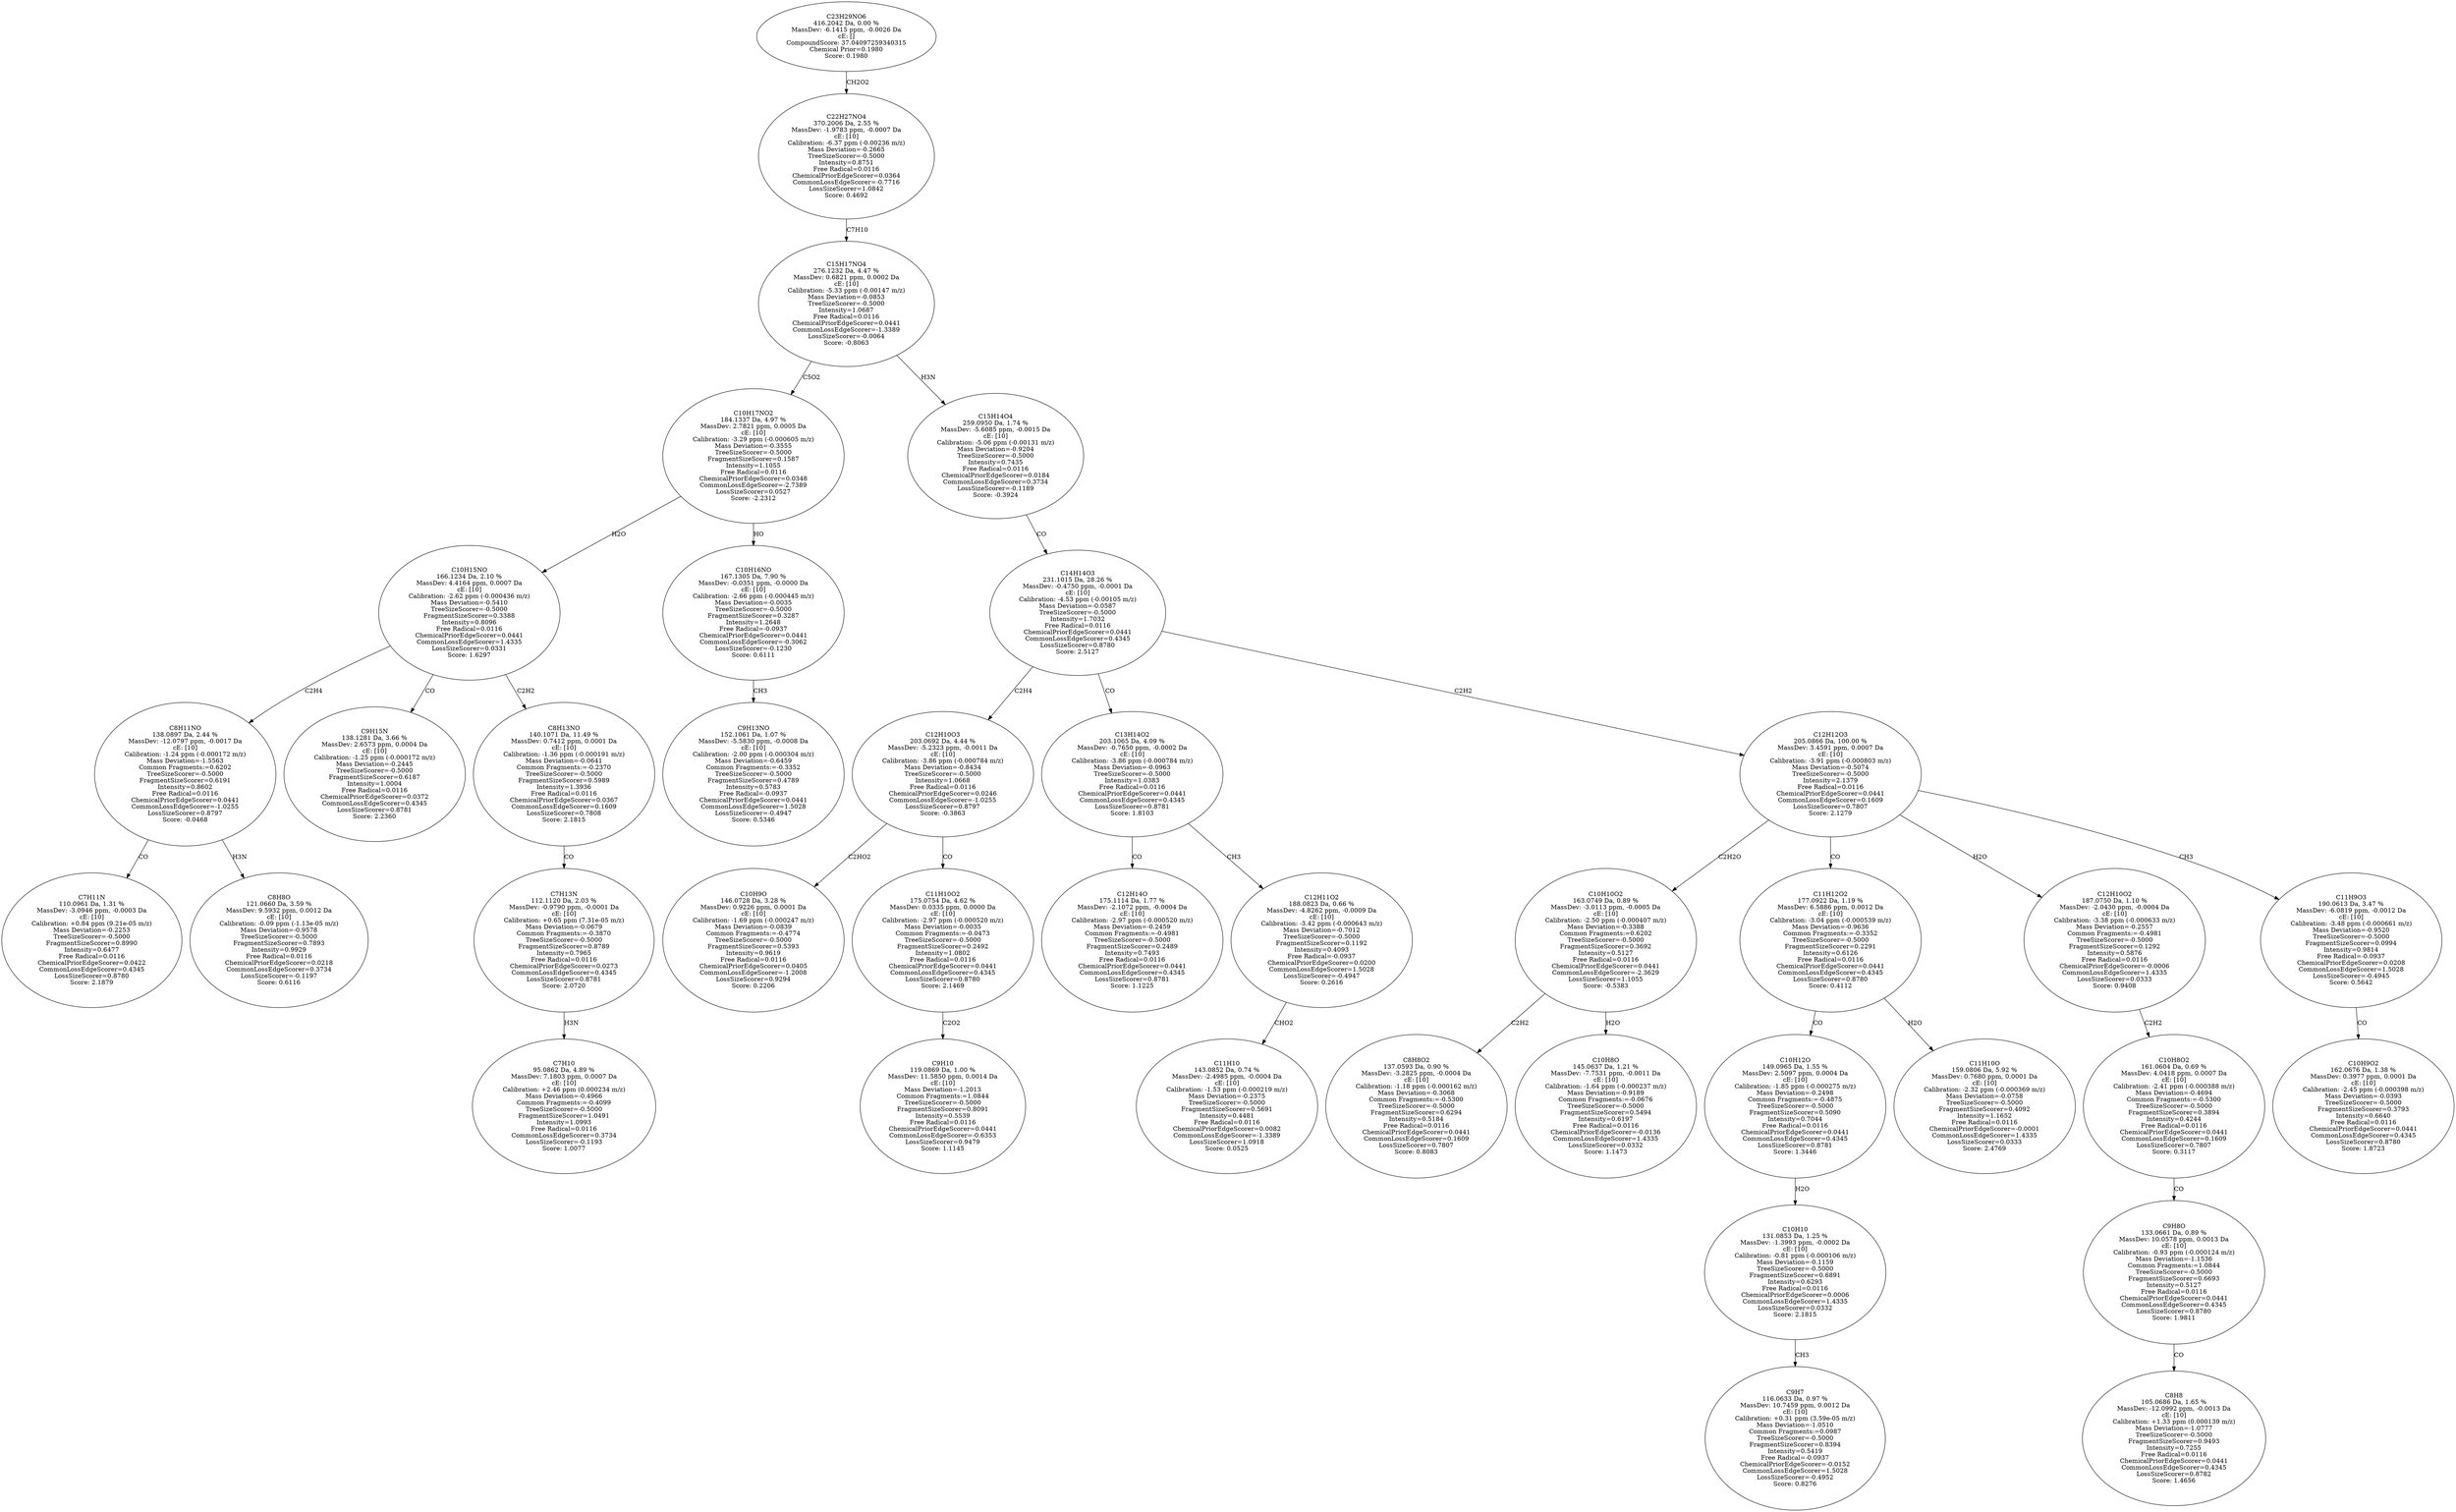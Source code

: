 strict digraph {
v1 [label="C7H11N\n110.0961 Da, 1.31 %\nMassDev: -3.0946 ppm, -0.0003 Da\ncE: [10]\nCalibration: +0.84 ppm (9.21e-05 m/z)\nMass Deviation=-0.2253\nTreeSizeScorer=-0.5000\nFragmentSizeScorer=0.8990\nIntensity=0.6477\nFree Radical=0.0116\nChemicalPriorEdgeScorer=0.0422\nCommonLossEdgeScorer=0.4345\nLossSizeScorer=0.8780\nScore: 2.1879"];
v2 [label="C8H8O\n121.0660 Da, 3.59 %\nMassDev: 9.5932 ppm, 0.0012 Da\ncE: [10]\nCalibration: -0.09 ppm (-1.13e-05 m/z)\nMass Deviation=-0.9578\nTreeSizeScorer=-0.5000\nFragmentSizeScorer=0.7893\nIntensity=0.9929\nFree Radical=0.0116\nChemicalPriorEdgeScorer=0.0218\nCommonLossEdgeScorer=0.3734\nLossSizeScorer=-0.1197\nScore: 0.6116"];
v3 [label="C8H11NO\n138.0897 Da, 2.44 %\nMassDev: -12.0797 ppm, -0.0017 Da\ncE: [10]\nCalibration: -1.24 ppm (-0.000172 m/z)\nMass Deviation=-1.5563\nCommon Fragments:=0.6202\nTreeSizeScorer=-0.5000\nFragmentSizeScorer=0.6191\nIntensity=0.8602\nFree Radical=0.0116\nChemicalPriorEdgeScorer=0.0441\nCommonLossEdgeScorer=-1.0255\nLossSizeScorer=0.8797\nScore: -0.0468"];
v4 [label="C9H15N\n138.1281 Da, 3.66 %\nMassDev: 2.6573 ppm, 0.0004 Da\ncE: [10]\nCalibration: -1.25 ppm (-0.000172 m/z)\nMass Deviation=-0.2445\nTreeSizeScorer=-0.5000\nFragmentSizeScorer=0.6187\nIntensity=1.0004\nFree Radical=0.0116\nChemicalPriorEdgeScorer=0.0372\nCommonLossEdgeScorer=0.4345\nLossSizeScorer=0.8781\nScore: 2.2360"];
v5 [label="C7H10\n95.0862 Da, 4.89 %\nMassDev: 7.1803 ppm, 0.0007 Da\ncE: [10]\nCalibration: +2.46 ppm (0.000234 m/z)\nMass Deviation=-0.4966\nCommon Fragments:=-0.4099\nTreeSizeScorer=-0.5000\nFragmentSizeScorer=1.0491\nIntensity=1.0993\nFree Radical=0.0116\nCommonLossEdgeScorer=0.3734\nLossSizeScorer=-0.1193\nScore: 1.0077"];
v6 [label="C7H13N\n112.1120 Da, 2.03 %\nMassDev: -0.9790 ppm, -0.0001 Da\ncE: [10]\nCalibration: +0.65 ppm (7.31e-05 m/z)\nMass Deviation=-0.0679\nCommon Fragments:=-0.3870\nTreeSizeScorer=-0.5000\nFragmentSizeScorer=0.8789\nIntensity=0.7965\nFree Radical=0.0116\nChemicalPriorEdgeScorer=0.0273\nCommonLossEdgeScorer=0.4345\nLossSizeScorer=0.8781\nScore: 2.0720"];
v7 [label="C8H13NO\n140.1071 Da, 11.49 %\nMassDev: 0.7412 ppm, 0.0001 Da\ncE: [10]\nCalibration: -1.36 ppm (-0.000191 m/z)\nMass Deviation=-0.0641\nCommon Fragments:=-0.2370\nTreeSizeScorer=-0.5000\nFragmentSizeScorer=0.5989\nIntensity=1.3936\nFree Radical=0.0116\nChemicalPriorEdgeScorer=0.0367\nCommonLossEdgeScorer=0.1609\nLossSizeScorer=0.7808\nScore: 2.1815"];
v8 [label="C10H15NO\n166.1234 Da, 2.10 %\nMassDev: 4.4164 ppm, 0.0007 Da\ncE: [10]\nCalibration: -2.62 ppm (-0.000436 m/z)\nMass Deviation=-0.5410\nTreeSizeScorer=-0.5000\nFragmentSizeScorer=0.3388\nIntensity=0.8096\nFree Radical=0.0116\nChemicalPriorEdgeScorer=0.0441\nCommonLossEdgeScorer=1.4335\nLossSizeScorer=0.0331\nScore: 1.6297"];
v9 [label="C9H13NO\n152.1061 Da, 1.07 %\nMassDev: -5.5830 ppm, -0.0008 Da\ncE: [10]\nCalibration: -2.00 ppm (-0.000304 m/z)\nMass Deviation=-0.6459\nCommon Fragments:=-0.3352\nTreeSizeScorer=-0.5000\nFragmentSizeScorer=0.4789\nIntensity=0.5783\nFree Radical=-0.0937\nChemicalPriorEdgeScorer=0.0441\nCommonLossEdgeScorer=1.5028\nLossSizeScorer=-0.4947\nScore: 0.5346"];
v10 [label="C10H16NO\n167.1305 Da, 7.90 %\nMassDev: -0.0351 ppm, -0.0000 Da\ncE: [10]\nCalibration: -2.66 ppm (-0.000445 m/z)\nMass Deviation=-0.0035\nTreeSizeScorer=-0.5000\nFragmentSizeScorer=0.3287\nIntensity=1.2648\nFree Radical=-0.0937\nChemicalPriorEdgeScorer=0.0441\nCommonLossEdgeScorer=-0.3062\nLossSizeScorer=-0.1230\nScore: 0.6111"];
v11 [label="C10H17NO2\n184.1337 Da, 4.97 %\nMassDev: 2.7821 ppm, 0.0005 Da\ncE: [10]\nCalibration: -3.29 ppm (-0.000605 m/z)\nMass Deviation=-0.3555\nTreeSizeScorer=-0.5000\nFragmentSizeScorer=0.1587\nIntensity=1.1055\nFree Radical=0.0116\nChemicalPriorEdgeScorer=0.0348\nCommonLossEdgeScorer=-2.7389\nLossSizeScorer=0.0527\nScore: -2.2312"];
v12 [label="C10H9O\n146.0728 Da, 3.28 %\nMassDev: 0.9226 ppm, 0.0001 Da\ncE: [10]\nCalibration: -1.69 ppm (-0.000247 m/z)\nMass Deviation=-0.0839\nCommon Fragments:=-0.4774\nTreeSizeScorer=-0.5000\nFragmentSizeScorer=0.5393\nIntensity=0.9619\nFree Radical=0.0116\nChemicalPriorEdgeScorer=0.0405\nCommonLossEdgeScorer=-1.2008\nLossSizeScorer=0.9294\nScore: 0.2206"];
v13 [label="C9H10\n119.0869 Da, 1.00 %\nMassDev: 11.5850 ppm, 0.0014 Da\ncE: [10]\nMass Deviation=-1.2013\nCommon Fragments:=1.0844\nTreeSizeScorer=-0.5000\nFragmentSizeScorer=0.8091\nIntensity=0.5539\nFree Radical=0.0116\nChemicalPriorEdgeScorer=0.0441\nCommonLossEdgeScorer=-0.6353\nLossSizeScorer=0.9479\nScore: 1.1145"];
v14 [label="C11H10O2\n175.0754 Da, 4.62 %\nMassDev: 0.0335 ppm, 0.0000 Da\ncE: [10]\nCalibration: -2.97 ppm (-0.000520 m/z)\nMass Deviation=-0.0035\nCommon Fragments:=-0.0473\nTreeSizeScorer=-0.5000\nFragmentSizeScorer=0.2492\nIntensity=1.0802\nFree Radical=0.0116\nChemicalPriorEdgeScorer=0.0441\nCommonLossEdgeScorer=0.4345\nLossSizeScorer=0.8780\nScore: 2.1469"];
v15 [label="C12H10O3\n203.0692 Da, 4.44 %\nMassDev: -5.2323 ppm, -0.0011 Da\ncE: [10]\nCalibration: -3.86 ppm (-0.000784 m/z)\nMass Deviation=-0.8434\nTreeSizeScorer=-0.5000\nIntensity=1.0668\nFree Radical=0.0116\nChemicalPriorEdgeScorer=0.0246\nCommonLossEdgeScorer=-1.0255\nLossSizeScorer=0.8797\nScore: -0.3863"];
v16 [label="C12H14O\n175.1114 Da, 1.77 %\nMassDev: -2.1072 ppm, -0.0004 Da\ncE: [10]\nCalibration: -2.97 ppm (-0.000520 m/z)\nMass Deviation=-0.2459\nCommon Fragments:=-0.4981\nTreeSizeScorer=-0.5000\nFragmentSizeScorer=0.2489\nIntensity=0.7493\nFree Radical=0.0116\nChemicalPriorEdgeScorer=0.0441\nCommonLossEdgeScorer=0.4345\nLossSizeScorer=0.8781\nScore: 1.1225"];
v17 [label="C11H10\n143.0852 Da, 0.74 %\nMassDev: -2.4985 ppm, -0.0004 Da\ncE: [10]\nCalibration: -1.53 ppm (-0.000219 m/z)\nMass Deviation=-0.2375\nTreeSizeScorer=-0.5000\nFragmentSizeScorer=0.5691\nIntensity=0.4481\nFree Radical=0.0116\nChemicalPriorEdgeScorer=0.0082\nCommonLossEdgeScorer=-1.3389\nLossSizeScorer=1.0918\nScore: 0.0525"];
v18 [label="C12H11O2\n188.0823 Da, 0.66 %\nMassDev: -4.8262 ppm, -0.0009 Da\ncE: [10]\nCalibration: -3.42 ppm (-0.000643 m/z)\nMass Deviation=-0.7012\nTreeSizeScorer=-0.5000\nFragmentSizeScorer=0.1192\nIntensity=0.4093\nFree Radical=-0.0937\nChemicalPriorEdgeScorer=0.0200\nCommonLossEdgeScorer=1.5028\nLossSizeScorer=-0.4947\nScore: 0.2616"];
v19 [label="C13H14O2\n203.1065 Da, 4.09 %\nMassDev: -0.7650 ppm, -0.0002 Da\ncE: [10]\nCalibration: -3.86 ppm (-0.000784 m/z)\nMass Deviation=-0.0963\nTreeSizeScorer=-0.5000\nIntensity=1.0383\nFree Radical=0.0116\nChemicalPriorEdgeScorer=0.0441\nCommonLossEdgeScorer=0.4345\nLossSizeScorer=0.8781\nScore: 1.8103"];
v20 [label="C8H8O2\n137.0593 Da, 0.90 %\nMassDev: -3.2825 ppm, -0.0004 Da\ncE: [10]\nCalibration: -1.18 ppm (-0.000162 m/z)\nMass Deviation=-0.3068\nCommon Fragments:=-0.5300\nTreeSizeScorer=-0.5000\nFragmentSizeScorer=0.6294\nIntensity=0.5184\nFree Radical=0.0116\nChemicalPriorEdgeScorer=0.0441\nCommonLossEdgeScorer=0.1609\nLossSizeScorer=0.7807\nScore: 0.8083"];
v21 [label="C10H8O\n145.0637 Da, 1.21 %\nMassDev: -7.7531 ppm, -0.0011 Da\ncE: [10]\nCalibration: -1.64 ppm (-0.000237 m/z)\nMass Deviation=-0.9189\nCommon Fragments:=-0.0676\nTreeSizeScorer=-0.5000\nFragmentSizeScorer=0.5494\nIntensity=0.6197\nFree Radical=0.0116\nChemicalPriorEdgeScorer=-0.0136\nCommonLossEdgeScorer=1.4335\nLossSizeScorer=0.0332\nScore: 1.1473"];
v22 [label="C10H10O2\n163.0749 Da, 0.89 %\nMassDev: -3.0113 ppm, -0.0005 Da\ncE: [10]\nCalibration: -2.50 ppm (-0.000407 m/z)\nMass Deviation=-0.3388\nCommon Fragments:=0.6202\nTreeSizeScorer=-0.5000\nFragmentSizeScorer=0.3692\nIntensity=0.5127\nFree Radical=0.0116\nChemicalPriorEdgeScorer=0.0441\nCommonLossEdgeScorer=-2.3629\nLossSizeScorer=1.1055\nScore: -0.5383"];
v23 [label="C9H7\n116.0633 Da, 0.97 %\nMassDev: 10.7459 ppm, 0.0012 Da\ncE: [10]\nCalibration: +0.31 ppm (3.59e-05 m/z)\nMass Deviation=-1.0510\nCommon Fragments:=0.0987\nTreeSizeScorer=-0.5000\nFragmentSizeScorer=0.8394\nIntensity=0.5419\nFree Radical=-0.0937\nChemicalPriorEdgeScorer=-0.0152\nCommonLossEdgeScorer=1.5028\nLossSizeScorer=-0.4952\nScore: 0.8276"];
v24 [label="C10H10\n131.0853 Da, 1.25 %\nMassDev: -1.3993 ppm, -0.0002 Da\ncE: [10]\nCalibration: -0.81 ppm (-0.000106 m/z)\nMass Deviation=-0.1159\nTreeSizeScorer=-0.5000\nFragmentSizeScorer=0.6891\nIntensity=0.6293\nFree Radical=0.0116\nChemicalPriorEdgeScorer=0.0006\nCommonLossEdgeScorer=1.4335\nLossSizeScorer=0.0332\nScore: 2.1815"];
v25 [label="C10H12O\n149.0965 Da, 1.55 %\nMassDev: 2.5097 ppm, 0.0004 Da\ncE: [10]\nCalibration: -1.85 ppm (-0.000275 m/z)\nMass Deviation=-0.2498\nCommon Fragments:=-0.4875\nTreeSizeScorer=-0.5000\nFragmentSizeScorer=0.5090\nIntensity=0.7044\nFree Radical=0.0116\nChemicalPriorEdgeScorer=0.0441\nCommonLossEdgeScorer=0.4345\nLossSizeScorer=0.8781\nScore: 1.3446"];
v26 [label="C11H10O\n159.0806 Da, 5.92 %\nMassDev: 0.7680 ppm, 0.0001 Da\ncE: [10]\nCalibration: -2.32 ppm (-0.000369 m/z)\nMass Deviation=-0.0758\nTreeSizeScorer=-0.5000\nFragmentSizeScorer=0.4092\nIntensity=1.1652\nFree Radical=0.0116\nChemicalPriorEdgeScorer=-0.0001\nCommonLossEdgeScorer=1.4335\nLossSizeScorer=0.0333\nScore: 2.4769"];
v27 [label="C11H12O2\n177.0922 Da, 1.19 %\nMassDev: 6.5886 ppm, 0.0012 Da\ncE: [10]\nCalibration: -3.04 ppm (-0.000539 m/z)\nMass Deviation=-0.9636\nCommon Fragments:=-0.3352\nTreeSizeScorer=-0.5000\nFragmentSizeScorer=0.2291\nIntensity=0.6126\nFree Radical=0.0116\nChemicalPriorEdgeScorer=0.0441\nCommonLossEdgeScorer=0.4345\nLossSizeScorer=0.8780\nScore: 0.4112"];
v28 [label="C8H8\n105.0686 Da, 1.65 %\nMassDev: -12.0992 ppm, -0.0013 Da\ncE: [10]\nCalibration: +1.33 ppm (0.000139 m/z)\nMass Deviation=-1.0777\nTreeSizeScorer=-0.5000\nFragmentSizeScorer=0.9493\nIntensity=0.7255\nFree Radical=0.0116\nChemicalPriorEdgeScorer=0.0441\nCommonLossEdgeScorer=0.4345\nLossSizeScorer=0.8782\nScore: 1.4656"];
v29 [label="C9H8O\n133.0661 Da, 0.89 %\nMassDev: 10.0578 ppm, 0.0013 Da\ncE: [10]\nCalibration: -0.93 ppm (-0.000124 m/z)\nMass Deviation=-1.1536\nCommon Fragments:=1.0844\nTreeSizeScorer=-0.5000\nFragmentSizeScorer=0.6693\nIntensity=0.5127\nFree Radical=0.0116\nChemicalPriorEdgeScorer=0.0441\nCommonLossEdgeScorer=0.4345\nLossSizeScorer=0.8780\nScore: 1.9811"];
v30 [label="C10H8O2\n161.0604 Da, 0.69 %\nMassDev: 4.0418 ppm, 0.0007 Da\ncE: [10]\nCalibration: -2.41 ppm (-0.000388 m/z)\nMass Deviation=-0.4694\nCommon Fragments:=-0.5300\nTreeSizeScorer=-0.5000\nFragmentSizeScorer=0.3894\nIntensity=0.4244\nFree Radical=0.0116\nChemicalPriorEdgeScorer=0.0441\nCommonLossEdgeScorer=0.1609\nLossSizeScorer=0.7807\nScore: 0.3117"];
v31 [label="C12H10O2\n187.0750 Da, 1.10 %\nMassDev: -2.0430 ppm, -0.0004 Da\ncE: [10]\nCalibration: -3.38 ppm (-0.000633 m/z)\nMass Deviation=-0.2557\nCommon Fragments:=-0.4981\nTreeSizeScorer=-0.5000\nFragmentSizeScorer=0.1292\nIntensity=0.5876\nFree Radical=0.0116\nChemicalPriorEdgeScorer=-0.0006\nCommonLossEdgeScorer=1.4335\nLossSizeScorer=0.0333\nScore: 0.9408"];
v32 [label="C10H9O2\n162.0676 Da, 1.38 %\nMassDev: 0.3977 ppm, 0.0001 Da\ncE: [10]\nCalibration: -2.45 ppm (-0.000398 m/z)\nMass Deviation=-0.0393\nTreeSizeScorer=-0.5000\nFragmentSizeScorer=0.3793\nIntensity=0.6640\nFree Radical=0.0116\nChemicalPriorEdgeScorer=0.0441\nCommonLossEdgeScorer=0.4345\nLossSizeScorer=0.8780\nScore: 1.8723"];
v33 [label="C11H9O3\n190.0613 Da, 3.47 %\nMassDev: -6.0819 ppm, -0.0012 Da\ncE: [10]\nCalibration: -3.48 ppm (-0.000661 m/z)\nMass Deviation=-0.9520\nTreeSizeScorer=-0.5000\nFragmentSizeScorer=0.0994\nIntensity=0.9814\nFree Radical=-0.0937\nChemicalPriorEdgeScorer=0.0208\nCommonLossEdgeScorer=1.5028\nLossSizeScorer=-0.4945\nScore: 0.5642"];
v34 [label="C12H12O3\n205.0866 Da, 100.00 %\nMassDev: 3.4591 ppm, 0.0007 Da\ncE: [10]\nCalibration: -3.91 ppm (-0.000803 m/z)\nMass Deviation=-0.5074\nTreeSizeScorer=-0.5000\nIntensity=2.1379\nFree Radical=0.0116\nChemicalPriorEdgeScorer=0.0441\nCommonLossEdgeScorer=0.1609\nLossSizeScorer=0.7807\nScore: 2.1279"];
v35 [label="C14H14O3\n231.1015 Da, 28.26 %\nMassDev: -0.4750 ppm, -0.0001 Da\ncE: [10]\nCalibration: -4.53 ppm (-0.00105 m/z)\nMass Deviation=-0.0587\nTreeSizeScorer=-0.5000\nIntensity=1.7032\nFree Radical=0.0116\nChemicalPriorEdgeScorer=0.0441\nCommonLossEdgeScorer=0.4345\nLossSizeScorer=0.8780\nScore: 2.5127"];
v36 [label="C15H14O4\n259.0950 Da, 1.74 %\nMassDev: -5.6085 ppm, -0.0015 Da\ncE: [10]\nCalibration: -5.06 ppm (-0.00131 m/z)\nMass Deviation=-0.9204\nTreeSizeScorer=-0.5000\nIntensity=0.7435\nFree Radical=0.0116\nChemicalPriorEdgeScorer=0.0184\nCommonLossEdgeScorer=0.3734\nLossSizeScorer=-0.1189\nScore: -0.3924"];
v37 [label="C15H17NO4\n276.1232 Da, 4.47 %\nMassDev: 0.6821 ppm, 0.0002 Da\ncE: [10]\nCalibration: -5.33 ppm (-0.00147 m/z)\nMass Deviation=-0.0853\nTreeSizeScorer=-0.5000\nIntensity=1.0687\nFree Radical=0.0116\nChemicalPriorEdgeScorer=0.0441\nCommonLossEdgeScorer=-1.3389\nLossSizeScorer=-0.0064\nScore: -0.8063"];
v38 [label="C22H27NO4\n370.2006 Da, 2.55 %\nMassDev: -1.9783 ppm, -0.0007 Da\ncE: [10]\nCalibration: -6.37 ppm (-0.00236 m/z)\nMass Deviation=-0.2665\nTreeSizeScorer=-0.5000\nIntensity=0.8751\nFree Radical=0.0116\nChemicalPriorEdgeScorer=0.0364\nCommonLossEdgeScorer=-0.7716\nLossSizeScorer=1.0842\nScore: 0.4692"];
v39 [label="C23H29NO6\n416.2042 Da, 0.00 %\nMassDev: -6.1415 ppm, -0.0026 Da\ncE: []\nCompoundScore: 37.04097259340315\nChemical Prior=0.1980\nScore: 0.1980"];
v3 -> v1 [label="CO"];
v3 -> v2 [label="H3N"];
v8 -> v3 [label="C2H4"];
v8 -> v4 [label="CO"];
v6 -> v5 [label="H3N"];
v7 -> v6 [label="CO"];
v8 -> v7 [label="C2H2"];
v11 -> v8 [label="H2O"];
v10 -> v9 [label="CH3"];
v11 -> v10 [label="HO"];
v37 -> v11 [label="C5O2"];
v15 -> v12 [label="C2HO2"];
v14 -> v13 [label="C2O2"];
v15 -> v14 [label="CO"];
v35 -> v15 [label="C2H4"];
v19 -> v16 [label="CO"];
v18 -> v17 [label="CHO2"];
v19 -> v18 [label="CH3"];
v35 -> v19 [label="CO"];
v22 -> v20 [label="C2H2"];
v22 -> v21 [label="H2O"];
v34 -> v22 [label="C2H2O"];
v24 -> v23 [label="CH3"];
v25 -> v24 [label="H2O"];
v27 -> v25 [label="CO"];
v27 -> v26 [label="H2O"];
v34 -> v27 [label="CO"];
v29 -> v28 [label="CO"];
v30 -> v29 [label="CO"];
v31 -> v30 [label="C2H2"];
v34 -> v31 [label="H2O"];
v33 -> v32 [label="CO"];
v34 -> v33 [label="CH3"];
v35 -> v34 [label="C2H2"];
v36 -> v35 [label="CO"];
v37 -> v36 [label="H3N"];
v38 -> v37 [label="C7H10"];
v39 -> v38 [label="CH2O2"];
}